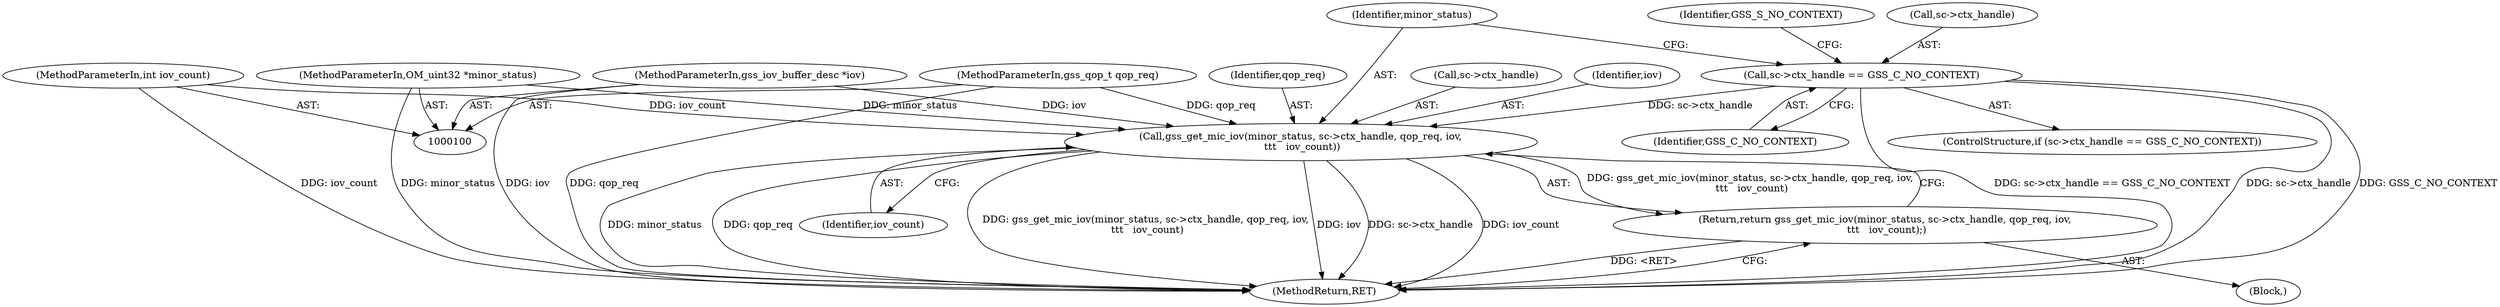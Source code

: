 digraph "0_krb5_b51b33f2bc5d1497ddf5bd107f791c101695000d_9@pointer" {
"1000122" [label="(Call,gss_get_mic_iov(minor_status, sc->ctx_handle, qop_req, iov,\n \t\t\t   iov_count))"];
"1000101" [label="(MethodParameterIn,OM_uint32 *minor_status)"];
"1000114" [label="(Call,sc->ctx_handle == GSS_C_NO_CONTEXT)"];
"1000103" [label="(MethodParameterIn,gss_qop_t qop_req)"];
"1000104" [label="(MethodParameterIn,gss_iov_buffer_desc *iov)"];
"1000105" [label="(MethodParameterIn,int iov_count)"];
"1000121" [label="(Return,return gss_get_mic_iov(minor_status, sc->ctx_handle, qop_req, iov,\n \t\t\t   iov_count);)"];
"1000118" [label="(Identifier,GSS_C_NO_CONTEXT)"];
"1000121" [label="(Return,return gss_get_mic_iov(minor_status, sc->ctx_handle, qop_req, iov,\n \t\t\t   iov_count);)"];
"1000114" [label="(Call,sc->ctx_handle == GSS_C_NO_CONTEXT)"];
"1000123" [label="(Identifier,minor_status)"];
"1000113" [label="(ControlStructure,if (sc->ctx_handle == GSS_C_NO_CONTEXT))"];
"1000104" [label="(MethodParameterIn,gss_iov_buffer_desc *iov)"];
"1000120" [label="(Identifier,GSS_S_NO_CONTEXT)"];
"1000130" [label="(MethodReturn,RET)"];
"1000103" [label="(MethodParameterIn,gss_qop_t qop_req)"];
"1000105" [label="(MethodParameterIn,int iov_count)"];
"1000115" [label="(Call,sc->ctx_handle)"];
"1000106" [label="(Block,)"];
"1000124" [label="(Call,sc->ctx_handle)"];
"1000128" [label="(Identifier,iov)"];
"1000122" [label="(Call,gss_get_mic_iov(minor_status, sc->ctx_handle, qop_req, iov,\n \t\t\t   iov_count))"];
"1000129" [label="(Identifier,iov_count)"];
"1000101" [label="(MethodParameterIn,OM_uint32 *minor_status)"];
"1000127" [label="(Identifier,qop_req)"];
"1000122" -> "1000121"  [label="AST: "];
"1000122" -> "1000129"  [label="CFG: "];
"1000123" -> "1000122"  [label="AST: "];
"1000124" -> "1000122"  [label="AST: "];
"1000127" -> "1000122"  [label="AST: "];
"1000128" -> "1000122"  [label="AST: "];
"1000129" -> "1000122"  [label="AST: "];
"1000121" -> "1000122"  [label="CFG: "];
"1000122" -> "1000130"  [label="DDG: minor_status"];
"1000122" -> "1000130"  [label="DDG: qop_req"];
"1000122" -> "1000130"  [label="DDG: gss_get_mic_iov(minor_status, sc->ctx_handle, qop_req, iov,\n \t\t\t   iov_count)"];
"1000122" -> "1000130"  [label="DDG: iov"];
"1000122" -> "1000130"  [label="DDG: sc->ctx_handle"];
"1000122" -> "1000130"  [label="DDG: iov_count"];
"1000122" -> "1000121"  [label="DDG: gss_get_mic_iov(minor_status, sc->ctx_handle, qop_req, iov,\n \t\t\t   iov_count)"];
"1000101" -> "1000122"  [label="DDG: minor_status"];
"1000114" -> "1000122"  [label="DDG: sc->ctx_handle"];
"1000103" -> "1000122"  [label="DDG: qop_req"];
"1000104" -> "1000122"  [label="DDG: iov"];
"1000105" -> "1000122"  [label="DDG: iov_count"];
"1000101" -> "1000100"  [label="AST: "];
"1000101" -> "1000130"  [label="DDG: minor_status"];
"1000114" -> "1000113"  [label="AST: "];
"1000114" -> "1000118"  [label="CFG: "];
"1000115" -> "1000114"  [label="AST: "];
"1000118" -> "1000114"  [label="AST: "];
"1000120" -> "1000114"  [label="CFG: "];
"1000123" -> "1000114"  [label="CFG: "];
"1000114" -> "1000130"  [label="DDG: sc->ctx_handle == GSS_C_NO_CONTEXT"];
"1000114" -> "1000130"  [label="DDG: sc->ctx_handle"];
"1000114" -> "1000130"  [label="DDG: GSS_C_NO_CONTEXT"];
"1000103" -> "1000100"  [label="AST: "];
"1000103" -> "1000130"  [label="DDG: qop_req"];
"1000104" -> "1000100"  [label="AST: "];
"1000104" -> "1000130"  [label="DDG: iov"];
"1000105" -> "1000100"  [label="AST: "];
"1000105" -> "1000130"  [label="DDG: iov_count"];
"1000121" -> "1000106"  [label="AST: "];
"1000130" -> "1000121"  [label="CFG: "];
"1000121" -> "1000130"  [label="DDG: <RET>"];
}

